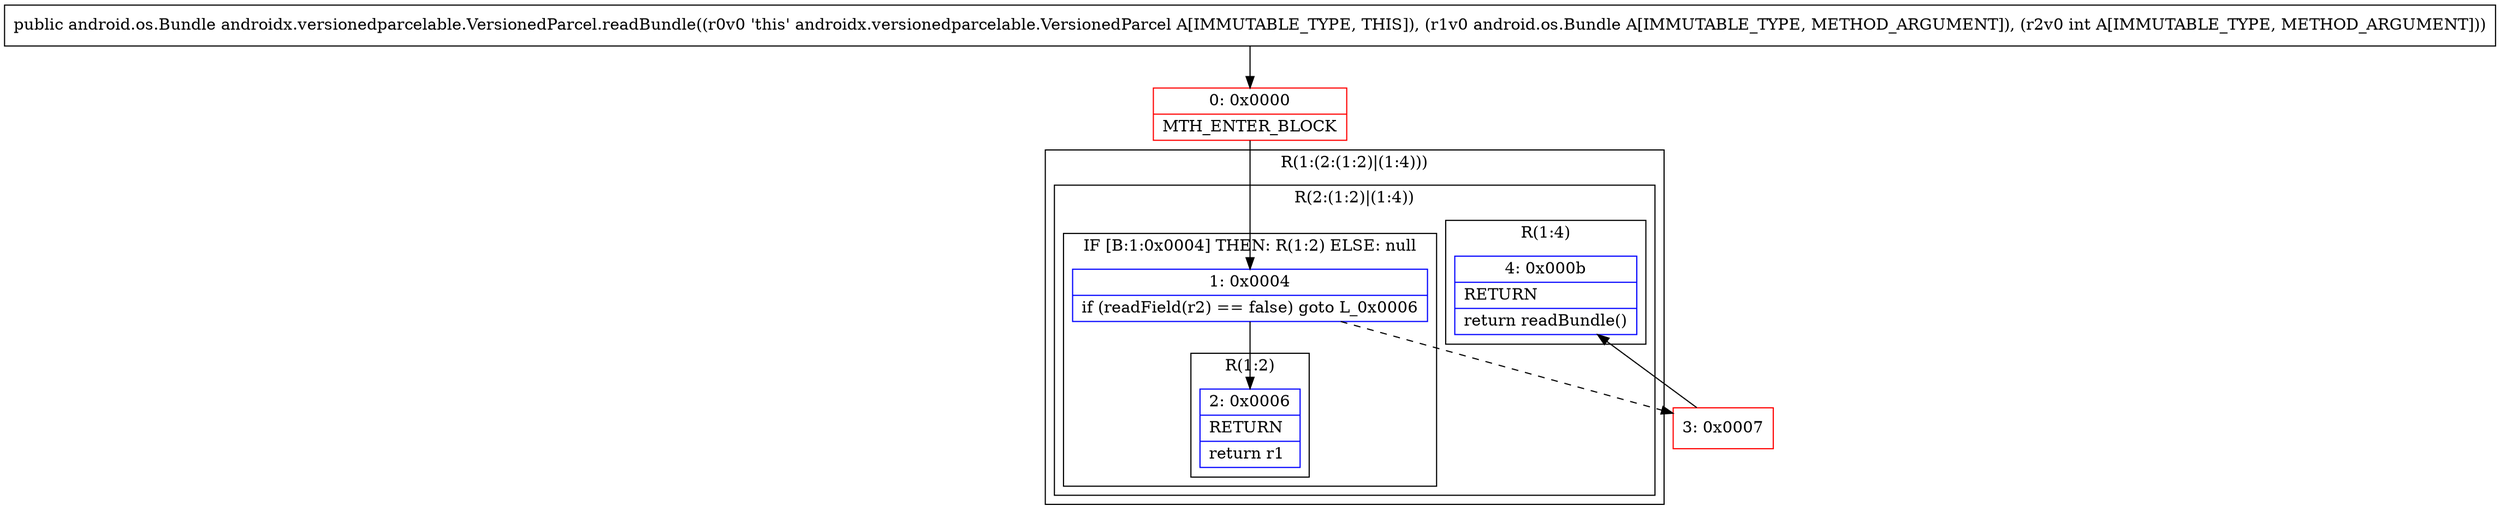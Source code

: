 digraph "CFG forandroidx.versionedparcelable.VersionedParcel.readBundle(Landroid\/os\/Bundle;I)Landroid\/os\/Bundle;" {
subgraph cluster_Region_352029009 {
label = "R(1:(2:(1:2)|(1:4)))";
node [shape=record,color=blue];
subgraph cluster_Region_244071637 {
label = "R(2:(1:2)|(1:4))";
node [shape=record,color=blue];
subgraph cluster_IfRegion_257676296 {
label = "IF [B:1:0x0004] THEN: R(1:2) ELSE: null";
node [shape=record,color=blue];
Node_1 [shape=record,label="{1\:\ 0x0004|if (readField(r2) == false) goto L_0x0006\l}"];
subgraph cluster_Region_34419837 {
label = "R(1:2)";
node [shape=record,color=blue];
Node_2 [shape=record,label="{2\:\ 0x0006|RETURN\l|return r1\l}"];
}
}
subgraph cluster_Region_1249150060 {
label = "R(1:4)";
node [shape=record,color=blue];
Node_4 [shape=record,label="{4\:\ 0x000b|RETURN\l|return readBundle()\l}"];
}
}
}
Node_0 [shape=record,color=red,label="{0\:\ 0x0000|MTH_ENTER_BLOCK\l}"];
Node_3 [shape=record,color=red,label="{3\:\ 0x0007}"];
MethodNode[shape=record,label="{public android.os.Bundle androidx.versionedparcelable.VersionedParcel.readBundle((r0v0 'this' androidx.versionedparcelable.VersionedParcel A[IMMUTABLE_TYPE, THIS]), (r1v0 android.os.Bundle A[IMMUTABLE_TYPE, METHOD_ARGUMENT]), (r2v0 int A[IMMUTABLE_TYPE, METHOD_ARGUMENT])) }"];
MethodNode -> Node_0;
Node_1 -> Node_2;
Node_1 -> Node_3[style=dashed];
Node_0 -> Node_1;
Node_3 -> Node_4;
}

